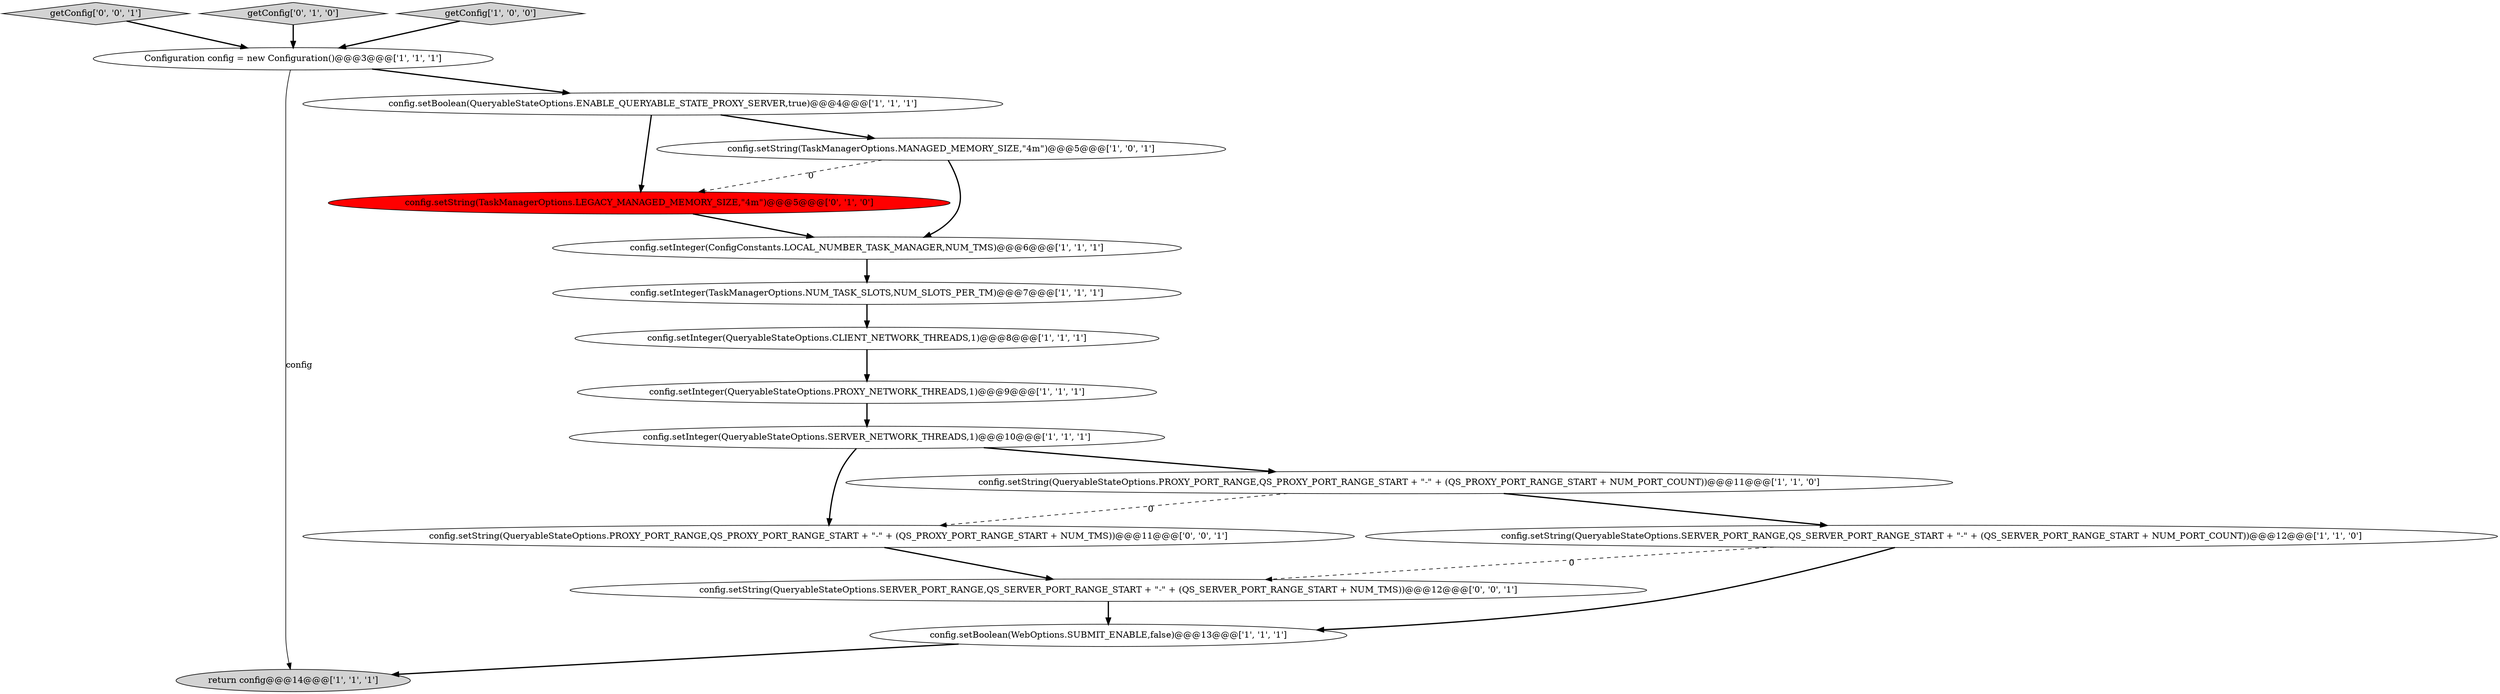 digraph {
5 [style = filled, label = "Configuration config = new Configuration()@@@3@@@['1', '1', '1']", fillcolor = white, shape = ellipse image = "AAA0AAABBB1BBB"];
6 [style = filled, label = "config.setString(TaskManagerOptions.MANAGED_MEMORY_SIZE,\"4m\")@@@5@@@['1', '0', '1']", fillcolor = white, shape = ellipse image = "AAA0AAABBB1BBB"];
11 [style = filled, label = "config.setInteger(QueryableStateOptions.SERVER_NETWORK_THREADS,1)@@@10@@@['1', '1', '1']", fillcolor = white, shape = ellipse image = "AAA0AAABBB1BBB"];
15 [style = filled, label = "getConfig['0', '0', '1']", fillcolor = lightgray, shape = diamond image = "AAA0AAABBB3BBB"];
17 [style = filled, label = "config.setString(QueryableStateOptions.SERVER_PORT_RANGE,QS_SERVER_PORT_RANGE_START + \"-\" + (QS_SERVER_PORT_RANGE_START + NUM_TMS))@@@12@@@['0', '0', '1']", fillcolor = white, shape = ellipse image = "AAA0AAABBB3BBB"];
12 [style = filled, label = "config.setInteger(QueryableStateOptions.PROXY_NETWORK_THREADS,1)@@@9@@@['1', '1', '1']", fillcolor = white, shape = ellipse image = "AAA0AAABBB1BBB"];
4 [style = filled, label = "config.setInteger(TaskManagerOptions.NUM_TASK_SLOTS,NUM_SLOTS_PER_TM)@@@7@@@['1', '1', '1']", fillcolor = white, shape = ellipse image = "AAA0AAABBB1BBB"];
8 [style = filled, label = "return config@@@14@@@['1', '1', '1']", fillcolor = lightgray, shape = ellipse image = "AAA0AAABBB1BBB"];
13 [style = filled, label = "getConfig['0', '1', '0']", fillcolor = lightgray, shape = diamond image = "AAA0AAABBB2BBB"];
10 [style = filled, label = "config.setBoolean(QueryableStateOptions.ENABLE_QUERYABLE_STATE_PROXY_SERVER,true)@@@4@@@['1', '1', '1']", fillcolor = white, shape = ellipse image = "AAA0AAABBB1BBB"];
3 [style = filled, label = "config.setString(QueryableStateOptions.PROXY_PORT_RANGE,QS_PROXY_PORT_RANGE_START + \"-\" + (QS_PROXY_PORT_RANGE_START + NUM_PORT_COUNT))@@@11@@@['1', '1', '0']", fillcolor = white, shape = ellipse image = "AAA0AAABBB1BBB"];
2 [style = filled, label = "config.setString(QueryableStateOptions.SERVER_PORT_RANGE,QS_SERVER_PORT_RANGE_START + \"-\" + (QS_SERVER_PORT_RANGE_START + NUM_PORT_COUNT))@@@12@@@['1', '1', '0']", fillcolor = white, shape = ellipse image = "AAA0AAABBB1BBB"];
14 [style = filled, label = "config.setString(TaskManagerOptions.LEGACY_MANAGED_MEMORY_SIZE,\"4m\")@@@5@@@['0', '1', '0']", fillcolor = red, shape = ellipse image = "AAA1AAABBB2BBB"];
0 [style = filled, label = "config.setInteger(ConfigConstants.LOCAL_NUMBER_TASK_MANAGER,NUM_TMS)@@@6@@@['1', '1', '1']", fillcolor = white, shape = ellipse image = "AAA0AAABBB1BBB"];
16 [style = filled, label = "config.setString(QueryableStateOptions.PROXY_PORT_RANGE,QS_PROXY_PORT_RANGE_START + \"-\" + (QS_PROXY_PORT_RANGE_START + NUM_TMS))@@@11@@@['0', '0', '1']", fillcolor = white, shape = ellipse image = "AAA0AAABBB3BBB"];
9 [style = filled, label = "getConfig['1', '0', '0']", fillcolor = lightgray, shape = diamond image = "AAA0AAABBB1BBB"];
1 [style = filled, label = "config.setInteger(QueryableStateOptions.CLIENT_NETWORK_THREADS,1)@@@8@@@['1', '1', '1']", fillcolor = white, shape = ellipse image = "AAA0AAABBB1BBB"];
7 [style = filled, label = "config.setBoolean(WebOptions.SUBMIT_ENABLE,false)@@@13@@@['1', '1', '1']", fillcolor = white, shape = ellipse image = "AAA0AAABBB1BBB"];
11->16 [style = bold, label=""];
5->10 [style = bold, label=""];
10->14 [style = bold, label=""];
12->11 [style = bold, label=""];
6->0 [style = bold, label=""];
16->17 [style = bold, label=""];
6->14 [style = dashed, label="0"];
7->8 [style = bold, label=""];
2->17 [style = dashed, label="0"];
10->6 [style = bold, label=""];
15->5 [style = bold, label=""];
17->7 [style = bold, label=""];
3->2 [style = bold, label=""];
14->0 [style = bold, label=""];
11->3 [style = bold, label=""];
0->4 [style = bold, label=""];
5->8 [style = solid, label="config"];
1->12 [style = bold, label=""];
13->5 [style = bold, label=""];
9->5 [style = bold, label=""];
4->1 [style = bold, label=""];
2->7 [style = bold, label=""];
3->16 [style = dashed, label="0"];
}

